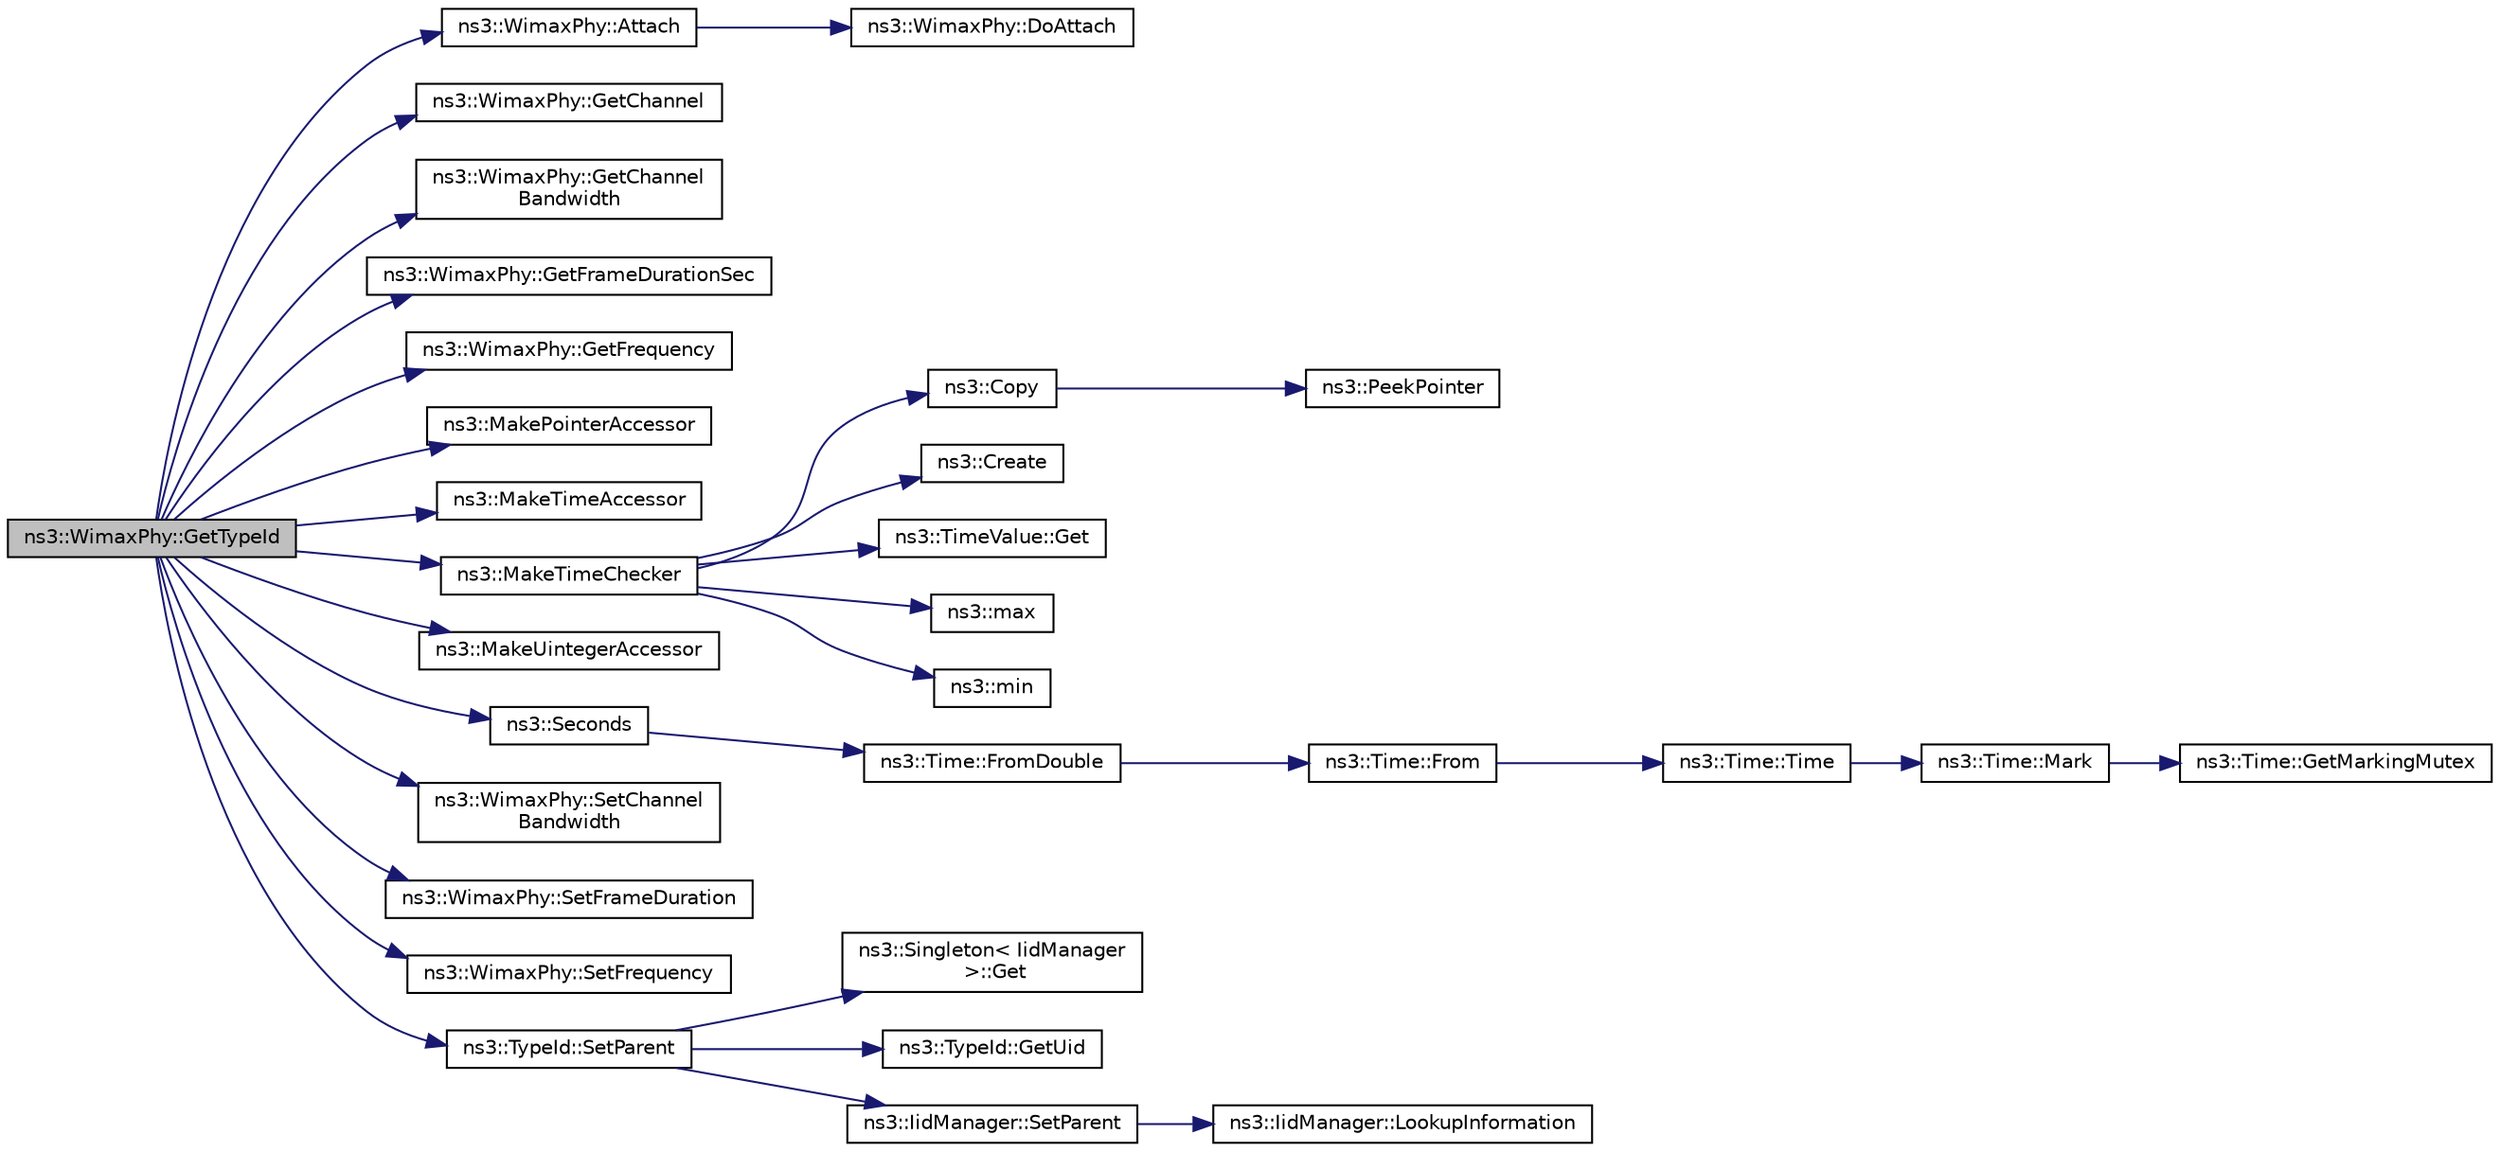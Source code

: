 digraph "ns3::WimaxPhy::GetTypeId"
{
 // LATEX_PDF_SIZE
  edge [fontname="Helvetica",fontsize="10",labelfontname="Helvetica",labelfontsize="10"];
  node [fontname="Helvetica",fontsize="10",shape=record];
  rankdir="LR";
  Node1 [label="ns3::WimaxPhy::GetTypeId",height=0.2,width=0.4,color="black", fillcolor="grey75", style="filled", fontcolor="black",tooltip="Get the type ID."];
  Node1 -> Node2 [color="midnightblue",fontsize="10",style="solid",fontname="Helvetica"];
  Node2 [label="ns3::WimaxPhy::Attach",height=0.2,width=0.4,color="black", fillcolor="white", style="filled",URL="$classns3_1_1_wimax_phy.html#a3adfde80658dbb7dce265343f9232803",tooltip="Attach the physical layer to a channel."];
  Node2 -> Node3 [color="midnightblue",fontsize="10",style="solid",fontname="Helvetica"];
  Node3 [label="ns3::WimaxPhy::DoAttach",height=0.2,width=0.4,color="black", fillcolor="white", style="filled",URL="$classns3_1_1_wimax_phy.html#a64d2c138575e256169ff1ee737e46310",tooltip="Attach channel."];
  Node1 -> Node4 [color="midnightblue",fontsize="10",style="solid",fontname="Helvetica"];
  Node4 [label="ns3::WimaxPhy::GetChannel",height=0.2,width=0.4,color="black", fillcolor="white", style="filled",URL="$classns3_1_1_wimax_phy.html#a88ddd4ce67029f8518e4a771eb6013ae",tooltip=" "];
  Node1 -> Node5 [color="midnightblue",fontsize="10",style="solid",fontname="Helvetica"];
  Node5 [label="ns3::WimaxPhy::GetChannel\lBandwidth",height=0.2,width=0.4,color="black", fillcolor="white", style="filled",URL="$classns3_1_1_wimax_phy.html#a985bb85c2d9f62abf9657d9fce41a18e",tooltip="Get the channel bandwidth."];
  Node1 -> Node6 [color="midnightblue",fontsize="10",style="solid",fontname="Helvetica"];
  Node6 [label="ns3::WimaxPhy::GetFrameDurationSec",height=0.2,width=0.4,color="black", fillcolor="white", style="filled",URL="$classns3_1_1_wimax_phy.html#a3ec03f9d3366d12738c75b0004b8b854",tooltip="Get the frame duration This method is redundant with GetFrameDuration ()"];
  Node1 -> Node7 [color="midnightblue",fontsize="10",style="solid",fontname="Helvetica"];
  Node7 [label="ns3::WimaxPhy::GetFrequency",height=0.2,width=0.4,color="black", fillcolor="white", style="filled",URL="$classns3_1_1_wimax_phy.html#a5225ee0cc0c537e0b5792b17859875cc",tooltip="Get the frequency on which the device is locked."];
  Node1 -> Node8 [color="midnightblue",fontsize="10",style="solid",fontname="Helvetica"];
  Node8 [label="ns3::MakePointerAccessor",height=0.2,width=0.4,color="black", fillcolor="white", style="filled",URL="$group__attribute___pointer.html#ga78da89439a8813ee28fb5311bcbb38ca",tooltip="Create an AttributeAccessor for a class data member, or a lone class get functor or set method."];
  Node1 -> Node9 [color="midnightblue",fontsize="10",style="solid",fontname="Helvetica"];
  Node9 [label="ns3::MakeTimeAccessor",height=0.2,width=0.4,color="black", fillcolor="white", style="filled",URL="$group__attribute___time.html#gae70abc8a43ea1080c89a0fb56eed2993",tooltip="Create an AttributeAccessor for a class data member, or a lone class get functor or set method."];
  Node1 -> Node10 [color="midnightblue",fontsize="10",style="solid",fontname="Helvetica"];
  Node10 [label="ns3::MakeTimeChecker",height=0.2,width=0.4,color="black", fillcolor="white", style="filled",URL="$namespacens3.html#a7032965bd4afa578691d88c09e4481c1",tooltip="Helper to make a Time checker with bounded range."];
  Node10 -> Node11 [color="midnightblue",fontsize="10",style="solid",fontname="Helvetica"];
  Node11 [label="ns3::Copy",height=0.2,width=0.4,color="black", fillcolor="white", style="filled",URL="$namespacens3.html#a952d99f6d759fee74dda19f308451bc1",tooltip="Return a deep copy of a Ptr."];
  Node11 -> Node12 [color="midnightblue",fontsize="10",style="solid",fontname="Helvetica"];
  Node12 [label="ns3::PeekPointer",height=0.2,width=0.4,color="black", fillcolor="white", style="filled",URL="$namespacens3.html#af2a7557fe9afdd98d8f6f8f6e412cf5a",tooltip=" "];
  Node10 -> Node13 [color="midnightblue",fontsize="10",style="solid",fontname="Helvetica"];
  Node13 [label="ns3::Create",height=0.2,width=0.4,color="black", fillcolor="white", style="filled",URL="$group__ptr.html#ga086d8d4a76485a155f0408b85dcebede",tooltip="Create class instances by constructors with varying numbers of arguments and return them by Ptr."];
  Node10 -> Node14 [color="midnightblue",fontsize="10",style="solid",fontname="Helvetica"];
  Node14 [label="ns3::TimeValue::Get",height=0.2,width=0.4,color="black", fillcolor="white", style="filled",URL="$classns3_1_1_time_value.html#adf5a08f0eb31965373473d3776c8be98",tooltip=" "];
  Node10 -> Node15 [color="midnightblue",fontsize="10",style="solid",fontname="Helvetica"];
  Node15 [label="ns3::max",height=0.2,width=0.4,color="black", fillcolor="white", style="filled",URL="$namespacens3.html#a548291fa9e4e7d6a57814dfcbbebce9b",tooltip=" "];
  Node10 -> Node16 [color="midnightblue",fontsize="10",style="solid",fontname="Helvetica"];
  Node16 [label="ns3::min",height=0.2,width=0.4,color="black", fillcolor="white", style="filled",URL="$namespacens3.html#a66840605409c3caeff0d2a728b68dc6d",tooltip=" "];
  Node1 -> Node17 [color="midnightblue",fontsize="10",style="solid",fontname="Helvetica"];
  Node17 [label="ns3::MakeUintegerAccessor",height=0.2,width=0.4,color="black", fillcolor="white", style="filled",URL="$group__attribute___uinteger.html#gab877334ef73a924b42b65179d87d7244",tooltip="Create an AttributeAccessor for a class data member, or a lone class get functor or set method."];
  Node1 -> Node18 [color="midnightblue",fontsize="10",style="solid",fontname="Helvetica"];
  Node18 [label="ns3::Seconds",height=0.2,width=0.4,color="black", fillcolor="white", style="filled",URL="$group__timecivil.html#ga33c34b816f8ff6628e33d5c8e9713b9e",tooltip="Construct a Time in the indicated unit."];
  Node18 -> Node19 [color="midnightblue",fontsize="10",style="solid",fontname="Helvetica"];
  Node19 [label="ns3::Time::FromDouble",height=0.2,width=0.4,color="black", fillcolor="white", style="filled",URL="$classns3_1_1_time.html#a60e845f4a74e62495b86356afe604cb4",tooltip="Create a Time equal to value in unit unit."];
  Node19 -> Node20 [color="midnightblue",fontsize="10",style="solid",fontname="Helvetica"];
  Node20 [label="ns3::Time::From",height=0.2,width=0.4,color="black", fillcolor="white", style="filled",URL="$classns3_1_1_time.html#a34e4acc13d0e08cc8cb9cd3b838b9baf",tooltip="Create a Time in the current unit."];
  Node20 -> Node21 [color="midnightblue",fontsize="10",style="solid",fontname="Helvetica"];
  Node21 [label="ns3::Time::Time",height=0.2,width=0.4,color="black", fillcolor="white", style="filled",URL="$classns3_1_1_time.html#a8a39dc1b8cbbd7fe6d940e492d1b925e",tooltip="Default constructor, with value 0."];
  Node21 -> Node22 [color="midnightblue",fontsize="10",style="solid",fontname="Helvetica"];
  Node22 [label="ns3::Time::Mark",height=0.2,width=0.4,color="black", fillcolor="white", style="filled",URL="$classns3_1_1_time.html#aa7eef2a1119c1c4855d99f1e83d44c54",tooltip="Record a Time instance with the MarkedTimes."];
  Node22 -> Node23 [color="midnightblue",fontsize="10",style="solid",fontname="Helvetica"];
  Node23 [label="ns3::Time::GetMarkingMutex",height=0.2,width=0.4,color="black", fillcolor="white", style="filled",URL="$classns3_1_1_time.html#addd8e672203391b3ae98ee475ce05272",tooltip=" "];
  Node1 -> Node24 [color="midnightblue",fontsize="10",style="solid",fontname="Helvetica"];
  Node24 [label="ns3::WimaxPhy::SetChannel\lBandwidth",height=0.2,width=0.4,color="black", fillcolor="white", style="filled",URL="$classns3_1_1_wimax_phy.html#a1410ed7a966d0d066a1dd8f016edd444",tooltip="Set the channel bandwidth."];
  Node1 -> Node25 [color="midnightblue",fontsize="10",style="solid",fontname="Helvetica"];
  Node25 [label="ns3::WimaxPhy::SetFrameDuration",height=0.2,width=0.4,color="black", fillcolor="white", style="filled",URL="$classns3_1_1_wimax_phy.html#aa834d7cca63f605f92a6bd059fb2b8e7",tooltip="Set the frame duration."];
  Node1 -> Node26 [color="midnightblue",fontsize="10",style="solid",fontname="Helvetica"];
  Node26 [label="ns3::WimaxPhy::SetFrequency",height=0.2,width=0.4,color="black", fillcolor="white", style="filled",URL="$classns3_1_1_wimax_phy.html#a4707c4d4489ac404aa1397df3b2e88af",tooltip="set the frequency on which the device should lock"];
  Node1 -> Node27 [color="midnightblue",fontsize="10",style="solid",fontname="Helvetica"];
  Node27 [label="ns3::TypeId::SetParent",height=0.2,width=0.4,color="black", fillcolor="white", style="filled",URL="$classns3_1_1_type_id.html#abaaca67ab7d2471067e7c275df0f7309",tooltip="Set the parent TypeId."];
  Node27 -> Node28 [color="midnightblue",fontsize="10",style="solid",fontname="Helvetica"];
  Node28 [label="ns3::Singleton\< IidManager\l \>::Get",height=0.2,width=0.4,color="black", fillcolor="white", style="filled",URL="$classns3_1_1_singleton.html#a80a2cd3c25a27ea72add7a9f7a141ffa",tooltip="Get a pointer to the singleton instance."];
  Node27 -> Node29 [color="midnightblue",fontsize="10",style="solid",fontname="Helvetica"];
  Node29 [label="ns3::TypeId::GetUid",height=0.2,width=0.4,color="black", fillcolor="white", style="filled",URL="$classns3_1_1_type_id.html#a429535085325d6f926724771446d9047",tooltip="Get the internal id of this TypeId."];
  Node27 -> Node30 [color="midnightblue",fontsize="10",style="solid",fontname="Helvetica"];
  Node30 [label="ns3::IidManager::SetParent",height=0.2,width=0.4,color="black", fillcolor="white", style="filled",URL="$classns3_1_1_iid_manager.html#a4042931260554c907699367b6811426f",tooltip="Set the parent of a type id."];
  Node30 -> Node31 [color="midnightblue",fontsize="10",style="solid",fontname="Helvetica"];
  Node31 [label="ns3::IidManager::LookupInformation",height=0.2,width=0.4,color="black", fillcolor="white", style="filled",URL="$classns3_1_1_iid_manager.html#a84af06b798b21fa700469a3ac5f65f3f",tooltip="Retrieve the information record for a type."];
}
